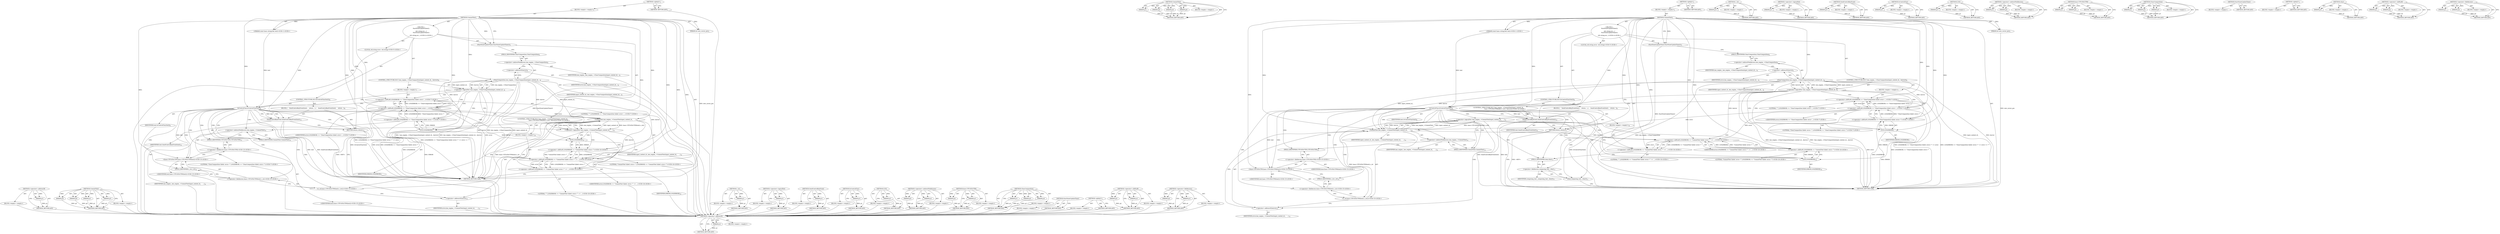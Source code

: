 digraph "&lt;operator&gt;.fieldAccess" {
vulnerable_110 [label=<(METHOD,&lt;operator&gt;.addressOf)>];
vulnerable_111 [label=<(PARAM,p1)>];
vulnerable_112 [label=<(BLOCK,&lt;empty&gt;,&lt;empty&gt;)>];
vulnerable_113 [label=<(METHOD_RETURN,ANY)>];
vulnerable_131 [label=<(METHOD,CommitText)>];
vulnerable_132 [label=<(PARAM,p1)>];
vulnerable_133 [label=<(PARAM,p2)>];
vulnerable_134 [label=<(PARAM,p3)>];
vulnerable_135 [label=<(PARAM,p4)>];
vulnerable_136 [label=<(BLOCK,&lt;empty&gt;,&lt;empty&gt;)>];
vulnerable_137 [label=<(METHOD_RETURN,ANY)>];
vulnerable_6 [label=<(METHOD,&lt;global&gt;)<SUB>1</SUB>>];
vulnerable_7 [label=<(BLOCK,&lt;empty&gt;,&lt;empty&gt;)<SUB>1</SUB>>];
vulnerable_8 [label=<(METHOD,CommitText)<SUB>1</SUB>>];
vulnerable_9 [label="<(PARAM,const base::string16&amp; text)<SUB>1</SUB>>"];
vulnerable_10 [label=<(PARAM,int new_cursor_pos)<SUB>2</SUB>>];
vulnerable_11 [label="<(BLOCK,{
  StartStateUpdateTimer();

  std::string err...,{
  StartStateUpdateTimer();

  std::string err...)<SUB>2</SUB>>"];
vulnerable_12 [label=<(StartStateUpdateTimer,StartStateUpdateTimer())<SUB>3</SUB>>];
vulnerable_13 [label="<(LOCAL,std.string error: std.string)<SUB>5</SUB>>"];
vulnerable_14 [label=<(CONTROL_STRUCTURE,IF,if (!ime_engine_-&gt;ClearComposition(input_context_id_, &amp;error)))<SUB>6</SUB>>];
vulnerable_15 [label=<(&lt;operator&gt;.logicalNot,!ime_engine_-&gt;ClearComposition(input_context_id...)<SUB>6</SUB>>];
vulnerable_16 [label=<(ClearComposition,ime_engine_-&gt;ClearComposition(input_context_id_...)<SUB>6</SUB>>];
vulnerable_17 [label=<(&lt;operator&gt;.indirectFieldAccess,ime_engine_-&gt;ClearComposition)<SUB>6</SUB>>];
vulnerable_18 [label=<(IDENTIFIER,ime_engine_,ime_engine_-&gt;ClearComposition(input_context_id_...)<SUB>6</SUB>>];
vulnerable_19 [label=<(FIELD_IDENTIFIER,ClearComposition,ClearComposition)<SUB>6</SUB>>];
vulnerable_20 [label=<(IDENTIFIER,input_context_id_,ime_engine_-&gt;ClearComposition(input_context_id_...)<SUB>6</SUB>>];
vulnerable_21 [label=<(&lt;operator&gt;.addressOf,&amp;error)<SUB>6</SUB>>];
vulnerable_22 [label=<(IDENTIFIER,error,ime_engine_-&gt;ClearComposition(input_context_id_...)<SUB>6</SUB>>];
vulnerable_23 [label=<(BLOCK,&lt;empty&gt;,&lt;empty&gt;)<SUB>7</SUB>>];
vulnerable_24 [label="<(&lt;operator&gt;.shiftLeft,LOG(ERROR) &lt;&lt; &quot;ClearComposition failed: error=\...)<SUB>7</SUB>>"];
vulnerable_25 [label="<(&lt;operator&gt;.shiftLeft,LOG(ERROR) &lt;&lt; &quot;ClearComposition failed: error=\...)<SUB>7</SUB>>"];
vulnerable_26 [label="<(&lt;operator&gt;.shiftLeft,LOG(ERROR) &lt;&lt; &quot;ClearComposition failed: error=\&quot;&quot;)<SUB>7</SUB>>"];
vulnerable_27 [label=<(LOG,LOG(ERROR))<SUB>7</SUB>>];
vulnerable_28 [label=<(IDENTIFIER,ERROR,LOG(ERROR))<SUB>7</SUB>>];
vulnerable_29 [label="<(LITERAL,&quot;ClearComposition failed: error=\&quot;&quot;,LOG(ERROR) &lt;&lt; &quot;ClearComposition failed: error=\&quot;&quot;)<SUB>7</SUB>>"];
vulnerable_30 [label="<(IDENTIFIER,error,LOG(ERROR) &lt;&lt; &quot;ClearComposition failed: error=\...)<SUB>7</SUB>>"];
vulnerable_31 [label="<(LITERAL,&quot;\&quot;&quot;,LOG(ERROR) &lt;&lt; &quot;ClearComposition failed: error=\...)<SUB>7</SUB>>"];
vulnerable_32 [label=<(CONTROL_STRUCTURE,IF,if (IsControlChar(text)))<SUB>9</SUB>>];
vulnerable_33 [label=<(IsControlChar,IsControlChar(text))<SUB>9</SUB>>];
vulnerable_34 [label=<(IDENTIFIER,text,IsControlChar(text))<SUB>9</SUB>>];
vulnerable_35 [label=<(BLOCK,{
    SendControlKeyEvent(text);
    return;
  },{
    SendControlKeyEvent(text);
    return;
  })<SUB>9</SUB>>];
vulnerable_36 [label=<(SendControlKeyEvent,SendControlKeyEvent(text))<SUB>10</SUB>>];
vulnerable_37 [label=<(IDENTIFIER,text,SendControlKeyEvent(text))<SUB>10</SUB>>];
vulnerable_38 [label=<(RETURN,return;,return;)<SUB>11</SUB>>];
vulnerable_39 [label="<(CONTROL_STRUCTURE,IF,if (!ime_engine_-&gt;CommitText(input_context_id_,
                                base::UTF16ToUTF8(text).c_str(), &amp;error)))<SUB>14</SUB>>"];
vulnerable_40 [label=<(&lt;operator&gt;.logicalNot,!ime_engine_-&gt;CommitText(input_context_id_,
   ...)<SUB>14</SUB>>];
vulnerable_41 [label=<(CommitText,ime_engine_-&gt;CommitText(input_context_id_,
    ...)<SUB>14</SUB>>];
vulnerable_42 [label=<(&lt;operator&gt;.indirectFieldAccess,ime_engine_-&gt;CommitText)<SUB>14</SUB>>];
vulnerable_43 [label=<(IDENTIFIER,ime_engine_,ime_engine_-&gt;CommitText(input_context_id_,
    ...)<SUB>14</SUB>>];
vulnerable_44 [label=<(FIELD_IDENTIFIER,CommitText,CommitText)<SUB>14</SUB>>];
vulnerable_45 [label=<(IDENTIFIER,input_context_id_,ime_engine_-&gt;CommitText(input_context_id_,
    ...)<SUB>14</SUB>>];
vulnerable_46 [label="<(c_str,base::UTF16ToUTF8(text).c_str())<SUB>15</SUB>>"];
vulnerable_47 [label="<(&lt;operator&gt;.fieldAccess,base::UTF16ToUTF8(text).c_str)<SUB>15</SUB>>"];
vulnerable_48 [label="<(base.UTF16ToUTF8,base::UTF16ToUTF8(text))<SUB>15</SUB>>"];
vulnerable_49 [label="<(&lt;operator&gt;.fieldAccess,base::UTF16ToUTF8)<SUB>15</SUB>>"];
vulnerable_50 [label="<(IDENTIFIER,base,base::UTF16ToUTF8(text))<SUB>15</SUB>>"];
vulnerable_51 [label=<(FIELD_IDENTIFIER,UTF16ToUTF8,UTF16ToUTF8)<SUB>15</SUB>>];
vulnerable_52 [label="<(IDENTIFIER,text,base::UTF16ToUTF8(text))<SUB>15</SUB>>"];
vulnerable_53 [label=<(FIELD_IDENTIFIER,c_str,c_str)<SUB>15</SUB>>];
vulnerable_54 [label=<(&lt;operator&gt;.addressOf,&amp;error)<SUB>15</SUB>>];
vulnerable_55 [label=<(IDENTIFIER,error,ime_engine_-&gt;CommitText(input_context_id_,
    ...)<SUB>15</SUB>>];
vulnerable_56 [label=<(BLOCK,&lt;empty&gt;,&lt;empty&gt;)<SUB>16</SUB>>];
vulnerable_57 [label="<(&lt;operator&gt;.shiftLeft,LOG(ERROR) &lt;&lt; &quot;CommitText failed: error=\&quot;&quot; &lt;&lt; ...)<SUB>16</SUB>>"];
vulnerable_58 [label="<(&lt;operator&gt;.shiftLeft,LOG(ERROR) &lt;&lt; &quot;CommitText failed: error=\&quot;&quot; &lt;&lt; ...)<SUB>16</SUB>>"];
vulnerable_59 [label="<(&lt;operator&gt;.shiftLeft,LOG(ERROR) &lt;&lt; &quot;CommitText failed: error=\&quot;&quot;)<SUB>16</SUB>>"];
vulnerable_60 [label=<(LOG,LOG(ERROR))<SUB>16</SUB>>];
vulnerable_61 [label=<(IDENTIFIER,ERROR,LOG(ERROR))<SUB>16</SUB>>];
vulnerable_62 [label="<(LITERAL,&quot;CommitText failed: error=\&quot;&quot;,LOG(ERROR) &lt;&lt; &quot;CommitText failed: error=\&quot;&quot;)<SUB>16</SUB>>"];
vulnerable_63 [label="<(IDENTIFIER,error,LOG(ERROR) &lt;&lt; &quot;CommitText failed: error=\&quot;&quot; &lt;&lt; ...)<SUB>16</SUB>>"];
vulnerable_64 [label="<(LITERAL,&quot;\&quot;&quot;,LOG(ERROR) &lt;&lt; &quot;CommitText failed: error=\&quot;&quot; &lt;&lt; ...)<SUB>16</SUB>>"];
vulnerable_65 [label=<(METHOD_RETURN,void)<SUB>1</SUB>>];
vulnerable_67 [label=<(METHOD_RETURN,ANY)<SUB>1</SUB>>];
vulnerable_138 [label=<(METHOD,c_str)>];
vulnerable_139 [label=<(PARAM,p1)>];
vulnerable_140 [label=<(BLOCK,&lt;empty&gt;,&lt;empty&gt;)>];
vulnerable_141 [label=<(METHOD_RETURN,ANY)>];
vulnerable_95 [label=<(METHOD,&lt;operator&gt;.logicalNot)>];
vulnerable_96 [label=<(PARAM,p1)>];
vulnerable_97 [label=<(BLOCK,&lt;empty&gt;,&lt;empty&gt;)>];
vulnerable_98 [label=<(METHOD_RETURN,ANY)>];
vulnerable_127 [label=<(METHOD,SendControlKeyEvent)>];
vulnerable_128 [label=<(PARAM,p1)>];
vulnerable_129 [label=<(BLOCK,&lt;empty&gt;,&lt;empty&gt;)>];
vulnerable_130 [label=<(METHOD_RETURN,ANY)>];
vulnerable_123 [label=<(METHOD,IsControlChar)>];
vulnerable_124 [label=<(PARAM,p1)>];
vulnerable_125 [label=<(BLOCK,&lt;empty&gt;,&lt;empty&gt;)>];
vulnerable_126 [label=<(METHOD_RETURN,ANY)>];
vulnerable_119 [label=<(METHOD,LOG)>];
vulnerable_120 [label=<(PARAM,p1)>];
vulnerable_121 [label=<(BLOCK,&lt;empty&gt;,&lt;empty&gt;)>];
vulnerable_122 [label=<(METHOD_RETURN,ANY)>];
vulnerable_105 [label=<(METHOD,&lt;operator&gt;.indirectFieldAccess)>];
vulnerable_106 [label=<(PARAM,p1)>];
vulnerable_107 [label=<(PARAM,p2)>];
vulnerable_108 [label=<(BLOCK,&lt;empty&gt;,&lt;empty&gt;)>];
vulnerable_109 [label=<(METHOD_RETURN,ANY)>];
vulnerable_147 [label=<(METHOD,base.UTF16ToUTF8)>];
vulnerable_148 [label=<(PARAM,p1)>];
vulnerable_149 [label=<(PARAM,p2)>];
vulnerable_150 [label=<(BLOCK,&lt;empty&gt;,&lt;empty&gt;)>];
vulnerable_151 [label=<(METHOD_RETURN,ANY)>];
vulnerable_99 [label=<(METHOD,ClearComposition)>];
vulnerable_100 [label=<(PARAM,p1)>];
vulnerable_101 [label=<(PARAM,p2)>];
vulnerable_102 [label=<(PARAM,p3)>];
vulnerable_103 [label=<(BLOCK,&lt;empty&gt;,&lt;empty&gt;)>];
vulnerable_104 [label=<(METHOD_RETURN,ANY)>];
vulnerable_92 [label=<(METHOD,StartStateUpdateTimer)>];
vulnerable_93 [label=<(BLOCK,&lt;empty&gt;,&lt;empty&gt;)>];
vulnerable_94 [label=<(METHOD_RETURN,ANY)>];
vulnerable_86 [label=<(METHOD,&lt;global&gt;)<SUB>1</SUB>>];
vulnerable_87 [label=<(BLOCK,&lt;empty&gt;,&lt;empty&gt;)>];
vulnerable_88 [label=<(METHOD_RETURN,ANY)>];
vulnerable_114 [label=<(METHOD,&lt;operator&gt;.shiftLeft)>];
vulnerable_115 [label=<(PARAM,p1)>];
vulnerable_116 [label=<(PARAM,p2)>];
vulnerable_117 [label=<(BLOCK,&lt;empty&gt;,&lt;empty&gt;)>];
vulnerable_118 [label=<(METHOD_RETURN,ANY)>];
vulnerable_142 [label=<(METHOD,&lt;operator&gt;.fieldAccess)>];
vulnerable_143 [label=<(PARAM,p1)>];
vulnerable_144 [label=<(PARAM,p2)>];
vulnerable_145 [label=<(BLOCK,&lt;empty&gt;,&lt;empty&gt;)>];
vulnerable_146 [label=<(METHOD_RETURN,ANY)>];
fixed_114 [label=<(METHOD,&lt;operator&gt;.addressOf)>];
fixed_115 [label=<(PARAM,p1)>];
fixed_116 [label=<(BLOCK,&lt;empty&gt;,&lt;empty&gt;)>];
fixed_117 [label=<(METHOD_RETURN,ANY)>];
fixed_135 [label=<(METHOD,CommitText)>];
fixed_136 [label=<(PARAM,p1)>];
fixed_137 [label=<(PARAM,p2)>];
fixed_138 [label=<(PARAM,p3)>];
fixed_139 [label=<(PARAM,p4)>];
fixed_140 [label=<(BLOCK,&lt;empty&gt;,&lt;empty&gt;)>];
fixed_141 [label=<(METHOD_RETURN,ANY)>];
fixed_6 [label=<(METHOD,&lt;global&gt;)<SUB>1</SUB>>];
fixed_7 [label=<(BLOCK,&lt;empty&gt;,&lt;empty&gt;)<SUB>1</SUB>>];
fixed_8 [label=<(METHOD,CommitText)<SUB>1</SUB>>];
fixed_9 [label="<(PARAM,const base::string16&amp; text)<SUB>1</SUB>>"];
fixed_10 [label=<(PARAM,int new_cursor_pos)<SUB>2</SUB>>];
fixed_11 [label="<(BLOCK,{
  StartStateUpdateTimer();

  std::string err...,{
  StartStateUpdateTimer();

  std::string err...)<SUB>2</SUB>>"];
fixed_12 [label=<(StartStateUpdateTimer,StartStateUpdateTimer())<SUB>3</SUB>>];
fixed_13 [label="<(LOCAL,std.string error: std.string)<SUB>5</SUB>>"];
fixed_14 [label=<(CONTROL_STRUCTURE,IF,if (!ime_engine_-&gt;ClearComposition(input_context_id_, &amp;error)))<SUB>6</SUB>>];
fixed_15 [label=<(&lt;operator&gt;.logicalNot,!ime_engine_-&gt;ClearComposition(input_context_id...)<SUB>6</SUB>>];
fixed_16 [label=<(ClearComposition,ime_engine_-&gt;ClearComposition(input_context_id_...)<SUB>6</SUB>>];
fixed_17 [label=<(&lt;operator&gt;.indirectFieldAccess,ime_engine_-&gt;ClearComposition)<SUB>6</SUB>>];
fixed_18 [label=<(IDENTIFIER,ime_engine_,ime_engine_-&gt;ClearComposition(input_context_id_...)<SUB>6</SUB>>];
fixed_19 [label=<(FIELD_IDENTIFIER,ClearComposition,ClearComposition)<SUB>6</SUB>>];
fixed_20 [label=<(IDENTIFIER,input_context_id_,ime_engine_-&gt;ClearComposition(input_context_id_...)<SUB>6</SUB>>];
fixed_21 [label=<(&lt;operator&gt;.addressOf,&amp;error)<SUB>6</SUB>>];
fixed_22 [label=<(IDENTIFIER,error,ime_engine_-&gt;ClearComposition(input_context_id_...)<SUB>6</SUB>>];
fixed_23 [label=<(BLOCK,&lt;empty&gt;,&lt;empty&gt;)<SUB>7</SUB>>];
fixed_24 [label="<(&lt;operator&gt;.shiftLeft,LOG(ERROR) &lt;&lt; &quot;ClearComposition failed: error=\...)<SUB>7</SUB>>"];
fixed_25 [label="<(&lt;operator&gt;.shiftLeft,LOG(ERROR) &lt;&lt; &quot;ClearComposition failed: error=\...)<SUB>7</SUB>>"];
fixed_26 [label="<(&lt;operator&gt;.shiftLeft,LOG(ERROR) &lt;&lt; &quot;ClearComposition failed: error=\&quot;&quot;)<SUB>7</SUB>>"];
fixed_27 [label=<(LOG,LOG(ERROR))<SUB>7</SUB>>];
fixed_28 [label=<(IDENTIFIER,ERROR,LOG(ERROR))<SUB>7</SUB>>];
fixed_29 [label="<(LITERAL,&quot;ClearComposition failed: error=\&quot;&quot;,LOG(ERROR) &lt;&lt; &quot;ClearComposition failed: error=\&quot;&quot;)<SUB>7</SUB>>"];
fixed_30 [label="<(IDENTIFIER,error,LOG(ERROR) &lt;&lt; &quot;ClearComposition failed: error=\...)<SUB>7</SUB>>"];
fixed_31 [label="<(LITERAL,&quot;\&quot;&quot;,LOG(ERROR) &lt;&lt; &quot;ClearComposition failed: error=\...)<SUB>7</SUB>>"];
fixed_32 [label=<(CONTROL_STRUCTURE,IF,if (IsControlChar(text)))<SUB>9</SUB>>];
fixed_33 [label=<(IsControlChar,IsControlChar(text))<SUB>9</SUB>>];
fixed_34 [label=<(IDENTIFIER,text,IsControlChar(text))<SUB>9</SUB>>];
fixed_35 [label=<(BLOCK,{
    SendControlKeyEvent(text);
    return;
  },{
    SendControlKeyEvent(text);
    return;
  })<SUB>9</SUB>>];
fixed_36 [label=<(SendControlKeyEvent,SendControlKeyEvent(text))<SUB>10</SUB>>];
fixed_37 [label=<(IDENTIFIER,text,SendControlKeyEvent(text))<SUB>10</SUB>>];
fixed_38 [label=<(RETURN,return;,return;)<SUB>11</SUB>>];
fixed_39 [label="<(CONTROL_STRUCTURE,IF,if (!ime_engine_-&gt;CommitText(input_context_id_,
                                base::UTF16ToUTF8(text).c_str(), &amp;error)))<SUB>14</SUB>>"];
fixed_40 [label=<(&lt;operator&gt;.logicalNot,!ime_engine_-&gt;CommitText(input_context_id_,
   ...)<SUB>14</SUB>>];
fixed_41 [label=<(CommitText,ime_engine_-&gt;CommitText(input_context_id_,
    ...)<SUB>14</SUB>>];
fixed_42 [label=<(&lt;operator&gt;.indirectFieldAccess,ime_engine_-&gt;CommitText)<SUB>14</SUB>>];
fixed_43 [label=<(IDENTIFIER,ime_engine_,ime_engine_-&gt;CommitText(input_context_id_,
    ...)<SUB>14</SUB>>];
fixed_44 [label=<(FIELD_IDENTIFIER,CommitText,CommitText)<SUB>14</SUB>>];
fixed_45 [label=<(IDENTIFIER,input_context_id_,ime_engine_-&gt;CommitText(input_context_id_,
    ...)<SUB>14</SUB>>];
fixed_46 [label="<(c_str,base::UTF16ToUTF8(text).c_str())<SUB>15</SUB>>"];
fixed_47 [label="<(&lt;operator&gt;.fieldAccess,base::UTF16ToUTF8(text).c_str)<SUB>15</SUB>>"];
fixed_48 [label="<(base.UTF16ToUTF8,base::UTF16ToUTF8(text))<SUB>15</SUB>>"];
fixed_49 [label="<(&lt;operator&gt;.fieldAccess,base::UTF16ToUTF8)<SUB>15</SUB>>"];
fixed_50 [label="<(IDENTIFIER,base,base::UTF16ToUTF8(text))<SUB>15</SUB>>"];
fixed_51 [label=<(FIELD_IDENTIFIER,UTF16ToUTF8,UTF16ToUTF8)<SUB>15</SUB>>];
fixed_52 [label="<(IDENTIFIER,text,base::UTF16ToUTF8(text))<SUB>15</SUB>>"];
fixed_53 [label=<(FIELD_IDENTIFIER,c_str,c_str)<SUB>15</SUB>>];
fixed_54 [label=<(&lt;operator&gt;.addressOf,&amp;error)<SUB>15</SUB>>];
fixed_55 [label=<(IDENTIFIER,error,ime_engine_-&gt;CommitText(input_context_id_,
    ...)<SUB>15</SUB>>];
fixed_56 [label=<(BLOCK,&lt;empty&gt;,&lt;empty&gt;)<SUB>16</SUB>>];
fixed_57 [label="<(&lt;operator&gt;.shiftLeft,LOG(ERROR) &lt;&lt; &quot;CommitText failed: error=\&quot;&quot; &lt;&lt; ...)<SUB>16</SUB>>"];
fixed_58 [label="<(&lt;operator&gt;.shiftLeft,LOG(ERROR) &lt;&lt; &quot;CommitText failed: error=\&quot;&quot; &lt;&lt; ...)<SUB>16</SUB>>"];
fixed_59 [label="<(&lt;operator&gt;.shiftLeft,LOG(ERROR) &lt;&lt; &quot;CommitText failed: error=\&quot;&quot;)<SUB>16</SUB>>"];
fixed_60 [label=<(LOG,LOG(ERROR))<SUB>16</SUB>>];
fixed_61 [label=<(IDENTIFIER,ERROR,LOG(ERROR))<SUB>16</SUB>>];
fixed_62 [label="<(LITERAL,&quot;CommitText failed: error=\&quot;&quot;,LOG(ERROR) &lt;&lt; &quot;CommitText failed: error=\&quot;&quot;)<SUB>16</SUB>>"];
fixed_63 [label="<(IDENTIFIER,error,LOG(ERROR) &lt;&lt; &quot;CommitText failed: error=\&quot;&quot; &lt;&lt; ...)<SUB>16</SUB>>"];
fixed_64 [label="<(LITERAL,&quot;\&quot;&quot;,LOG(ERROR) &lt;&lt; &quot;CommitText failed: error=\&quot;&quot; &lt;&lt; ...)<SUB>16</SUB>>"];
fixed_65 [label=<(clear,composing_text_.clear())<SUB>17</SUB>>];
fixed_66 [label=<(&lt;operator&gt;.fieldAccess,composing_text_.clear)<SUB>17</SUB>>];
fixed_67 [label=<(IDENTIFIER,composing_text_,composing_text_.clear())<SUB>17</SUB>>];
fixed_68 [label=<(FIELD_IDENTIFIER,clear,clear)<SUB>17</SUB>>];
fixed_69 [label=<(METHOD_RETURN,void)<SUB>1</SUB>>];
fixed_71 [label=<(METHOD_RETURN,ANY)<SUB>1</SUB>>];
fixed_142 [label=<(METHOD,c_str)>];
fixed_143 [label=<(PARAM,p1)>];
fixed_144 [label=<(BLOCK,&lt;empty&gt;,&lt;empty&gt;)>];
fixed_145 [label=<(METHOD_RETURN,ANY)>];
fixed_99 [label=<(METHOD,&lt;operator&gt;.logicalNot)>];
fixed_100 [label=<(PARAM,p1)>];
fixed_101 [label=<(BLOCK,&lt;empty&gt;,&lt;empty&gt;)>];
fixed_102 [label=<(METHOD_RETURN,ANY)>];
fixed_131 [label=<(METHOD,SendControlKeyEvent)>];
fixed_132 [label=<(PARAM,p1)>];
fixed_133 [label=<(BLOCK,&lt;empty&gt;,&lt;empty&gt;)>];
fixed_134 [label=<(METHOD_RETURN,ANY)>];
fixed_127 [label=<(METHOD,IsControlChar)>];
fixed_128 [label=<(PARAM,p1)>];
fixed_129 [label=<(BLOCK,&lt;empty&gt;,&lt;empty&gt;)>];
fixed_130 [label=<(METHOD_RETURN,ANY)>];
fixed_123 [label=<(METHOD,LOG)>];
fixed_124 [label=<(PARAM,p1)>];
fixed_125 [label=<(BLOCK,&lt;empty&gt;,&lt;empty&gt;)>];
fixed_126 [label=<(METHOD_RETURN,ANY)>];
fixed_109 [label=<(METHOD,&lt;operator&gt;.indirectFieldAccess)>];
fixed_110 [label=<(PARAM,p1)>];
fixed_111 [label=<(PARAM,p2)>];
fixed_112 [label=<(BLOCK,&lt;empty&gt;,&lt;empty&gt;)>];
fixed_113 [label=<(METHOD_RETURN,ANY)>];
fixed_151 [label=<(METHOD,base.UTF16ToUTF8)>];
fixed_152 [label=<(PARAM,p1)>];
fixed_153 [label=<(PARAM,p2)>];
fixed_154 [label=<(BLOCK,&lt;empty&gt;,&lt;empty&gt;)>];
fixed_155 [label=<(METHOD_RETURN,ANY)>];
fixed_103 [label=<(METHOD,ClearComposition)>];
fixed_104 [label=<(PARAM,p1)>];
fixed_105 [label=<(PARAM,p2)>];
fixed_106 [label=<(PARAM,p3)>];
fixed_107 [label=<(BLOCK,&lt;empty&gt;,&lt;empty&gt;)>];
fixed_108 [label=<(METHOD_RETURN,ANY)>];
fixed_96 [label=<(METHOD,StartStateUpdateTimer)>];
fixed_97 [label=<(BLOCK,&lt;empty&gt;,&lt;empty&gt;)>];
fixed_98 [label=<(METHOD_RETURN,ANY)>];
fixed_90 [label=<(METHOD,&lt;global&gt;)<SUB>1</SUB>>];
fixed_91 [label=<(BLOCK,&lt;empty&gt;,&lt;empty&gt;)>];
fixed_92 [label=<(METHOD_RETURN,ANY)>];
fixed_156 [label=<(METHOD,clear)>];
fixed_157 [label=<(PARAM,p1)>];
fixed_158 [label=<(BLOCK,&lt;empty&gt;,&lt;empty&gt;)>];
fixed_159 [label=<(METHOD_RETURN,ANY)>];
fixed_118 [label=<(METHOD,&lt;operator&gt;.shiftLeft)>];
fixed_119 [label=<(PARAM,p1)>];
fixed_120 [label=<(PARAM,p2)>];
fixed_121 [label=<(BLOCK,&lt;empty&gt;,&lt;empty&gt;)>];
fixed_122 [label=<(METHOD_RETURN,ANY)>];
fixed_146 [label=<(METHOD,&lt;operator&gt;.fieldAccess)>];
fixed_147 [label=<(PARAM,p1)>];
fixed_148 [label=<(PARAM,p2)>];
fixed_149 [label=<(BLOCK,&lt;empty&gt;,&lt;empty&gt;)>];
fixed_150 [label=<(METHOD_RETURN,ANY)>];
vulnerable_110 -> vulnerable_111  [key=0, label="AST: "];
vulnerable_110 -> vulnerable_111  [key=1, label="DDG: "];
vulnerable_110 -> vulnerable_112  [key=0, label="AST: "];
vulnerable_110 -> vulnerable_113  [key=0, label="AST: "];
vulnerable_110 -> vulnerable_113  [key=1, label="CFG: "];
vulnerable_111 -> vulnerable_113  [key=0, label="DDG: p1"];
vulnerable_112 -> fixed_114  [key=0];
vulnerable_113 -> fixed_114  [key=0];
vulnerable_131 -> vulnerable_132  [key=0, label="AST: "];
vulnerable_131 -> vulnerable_132  [key=1, label="DDG: "];
vulnerable_131 -> vulnerable_136  [key=0, label="AST: "];
vulnerable_131 -> vulnerable_133  [key=0, label="AST: "];
vulnerable_131 -> vulnerable_133  [key=1, label="DDG: "];
vulnerable_131 -> vulnerable_137  [key=0, label="AST: "];
vulnerable_131 -> vulnerable_137  [key=1, label="CFG: "];
vulnerable_131 -> vulnerable_134  [key=0, label="AST: "];
vulnerable_131 -> vulnerable_134  [key=1, label="DDG: "];
vulnerable_131 -> vulnerable_135  [key=0, label="AST: "];
vulnerable_131 -> vulnerable_135  [key=1, label="DDG: "];
vulnerable_132 -> vulnerable_137  [key=0, label="DDG: p1"];
vulnerable_133 -> vulnerable_137  [key=0, label="DDG: p2"];
vulnerable_134 -> vulnerable_137  [key=0, label="DDG: p3"];
vulnerable_135 -> vulnerable_137  [key=0, label="DDG: p4"];
vulnerable_136 -> fixed_114  [key=0];
vulnerable_137 -> fixed_114  [key=0];
vulnerable_6 -> vulnerable_7  [key=0, label="AST: "];
vulnerable_6 -> vulnerable_67  [key=0, label="AST: "];
vulnerable_6 -> vulnerable_67  [key=1, label="CFG: "];
vulnerable_7 -> vulnerable_8  [key=0, label="AST: "];
vulnerable_8 -> vulnerable_9  [key=0, label="AST: "];
vulnerable_8 -> vulnerable_9  [key=1, label="DDG: "];
vulnerable_8 -> vulnerable_10  [key=0, label="AST: "];
vulnerable_8 -> vulnerable_10  [key=1, label="DDG: "];
vulnerable_8 -> vulnerable_11  [key=0, label="AST: "];
vulnerable_8 -> vulnerable_65  [key=0, label="AST: "];
vulnerable_8 -> vulnerable_12  [key=0, label="CFG: "];
vulnerable_8 -> vulnerable_12  [key=1, label="DDG: "];
vulnerable_8 -> vulnerable_33  [key=0, label="DDG: "];
vulnerable_8 -> vulnerable_38  [key=0, label="DDG: "];
vulnerable_8 -> vulnerable_16  [key=0, label="DDG: "];
vulnerable_8 -> vulnerable_24  [key=0, label="DDG: "];
vulnerable_8 -> vulnerable_36  [key=0, label="DDG: "];
vulnerable_8 -> vulnerable_41  [key=0, label="DDG: "];
vulnerable_8 -> vulnerable_57  [key=0, label="DDG: "];
vulnerable_8 -> vulnerable_25  [key=0, label="DDG: "];
vulnerable_8 -> vulnerable_58  [key=0, label="DDG: "];
vulnerable_8 -> vulnerable_26  [key=0, label="DDG: "];
vulnerable_8 -> vulnerable_59  [key=0, label="DDG: "];
vulnerable_8 -> vulnerable_27  [key=0, label="DDG: "];
vulnerable_8 -> vulnerable_48  [key=0, label="DDG: "];
vulnerable_8 -> vulnerable_60  [key=0, label="DDG: "];
vulnerable_9 -> vulnerable_33  [key=0, label="DDG: text"];
vulnerable_10 -> vulnerable_65  [key=0, label="DDG: new_cursor_pos"];
vulnerable_11 -> vulnerable_12  [key=0, label="AST: "];
vulnerable_11 -> vulnerable_13  [key=0, label="AST: "];
vulnerable_11 -> vulnerable_14  [key=0, label="AST: "];
vulnerable_11 -> vulnerable_32  [key=0, label="AST: "];
vulnerable_11 -> vulnerable_39  [key=0, label="AST: "];
vulnerable_12 -> vulnerable_19  [key=0, label="CFG: "];
vulnerable_12 -> vulnerable_65  [key=0, label="DDG: StartStateUpdateTimer()"];
vulnerable_13 -> fixed_114  [key=0];
vulnerable_14 -> vulnerable_15  [key=0, label="AST: "];
vulnerable_14 -> vulnerable_23  [key=0, label="AST: "];
vulnerable_15 -> vulnerable_16  [key=0, label="AST: "];
vulnerable_15 -> vulnerable_27  [key=0, label="CFG: "];
vulnerable_15 -> vulnerable_27  [key=1, label="CDG: "];
vulnerable_15 -> vulnerable_33  [key=0, label="CFG: "];
vulnerable_15 -> vulnerable_65  [key=0, label="DDG: ime_engine_-&gt;ClearComposition(input_context_id_, &amp;error)"];
vulnerable_15 -> vulnerable_65  [key=1, label="DDG: !ime_engine_-&gt;ClearComposition(input_context_id_, &amp;error)"];
vulnerable_15 -> vulnerable_24  [key=0, label="CDG: "];
vulnerable_15 -> vulnerable_26  [key=0, label="CDG: "];
vulnerable_15 -> vulnerable_25  [key=0, label="CDG: "];
vulnerable_16 -> vulnerable_17  [key=0, label="AST: "];
vulnerable_16 -> vulnerable_20  [key=0, label="AST: "];
vulnerable_16 -> vulnerable_21  [key=0, label="AST: "];
vulnerable_16 -> vulnerable_15  [key=0, label="CFG: "];
vulnerable_16 -> vulnerable_15  [key=1, label="DDG: ime_engine_-&gt;ClearComposition"];
vulnerable_16 -> vulnerable_15  [key=2, label="DDG: input_context_id_"];
vulnerable_16 -> vulnerable_15  [key=3, label="DDG: &amp;error"];
vulnerable_16 -> vulnerable_65  [key=0, label="DDG: ime_engine_-&gt;ClearComposition"];
vulnerable_16 -> vulnerable_65  [key=1, label="DDG: input_context_id_"];
vulnerable_16 -> vulnerable_65  [key=2, label="DDG: &amp;error"];
vulnerable_16 -> vulnerable_41  [key=0, label="DDG: input_context_id_"];
vulnerable_16 -> vulnerable_41  [key=1, label="DDG: &amp;error"];
vulnerable_16 -> vulnerable_25  [key=0, label="DDG: &amp;error"];
vulnerable_16 -> vulnerable_58  [key=0, label="DDG: &amp;error"];
vulnerable_17 -> vulnerable_18  [key=0, label="AST: "];
vulnerable_17 -> vulnerable_19  [key=0, label="AST: "];
vulnerable_17 -> vulnerable_21  [key=0, label="CFG: "];
vulnerable_18 -> fixed_114  [key=0];
vulnerable_19 -> vulnerable_17  [key=0, label="CFG: "];
vulnerable_20 -> fixed_114  [key=0];
vulnerable_21 -> vulnerable_22  [key=0, label="AST: "];
vulnerable_21 -> vulnerable_16  [key=0, label="CFG: "];
vulnerable_22 -> fixed_114  [key=0];
vulnerable_23 -> vulnerable_24  [key=0, label="AST: "];
vulnerable_24 -> vulnerable_25  [key=0, label="AST: "];
vulnerable_24 -> vulnerable_31  [key=0, label="AST: "];
vulnerable_24 -> vulnerable_33  [key=0, label="CFG: "];
vulnerable_24 -> vulnerable_65  [key=0, label="DDG: LOG(ERROR) &lt;&lt; &quot;ClearComposition failed: error=\&quot;&quot; &lt;&lt; error"];
vulnerable_24 -> vulnerable_65  [key=1, label="DDG: LOG(ERROR) &lt;&lt; &quot;ClearComposition failed: error=\&quot;&quot; &lt;&lt; error &lt;&lt; &quot;\&quot;&quot;"];
vulnerable_25 -> vulnerable_26  [key=0, label="AST: "];
vulnerable_25 -> vulnerable_30  [key=0, label="AST: "];
vulnerable_25 -> vulnerable_24  [key=0, label="CFG: "];
vulnerable_25 -> vulnerable_24  [key=1, label="DDG: LOG(ERROR) &lt;&lt; &quot;ClearComposition failed: error=\&quot;&quot;"];
vulnerable_25 -> vulnerable_24  [key=2, label="DDG: error"];
vulnerable_25 -> vulnerable_65  [key=0, label="DDG: LOG(ERROR) &lt;&lt; &quot;ClearComposition failed: error=\&quot;&quot;"];
vulnerable_25 -> vulnerable_65  [key=1, label="DDG: error"];
vulnerable_25 -> vulnerable_41  [key=0, label="DDG: error"];
vulnerable_25 -> vulnerable_58  [key=0, label="DDG: error"];
vulnerable_26 -> vulnerable_27  [key=0, label="AST: "];
vulnerable_26 -> vulnerable_29  [key=0, label="AST: "];
vulnerable_26 -> vulnerable_25  [key=0, label="CFG: "];
vulnerable_26 -> vulnerable_25  [key=1, label="DDG: LOG(ERROR)"];
vulnerable_26 -> vulnerable_25  [key=2, label="DDG: &quot;ClearComposition failed: error=\&quot;&quot;"];
vulnerable_26 -> vulnerable_65  [key=0, label="DDG: LOG(ERROR)"];
vulnerable_27 -> vulnerable_28  [key=0, label="AST: "];
vulnerable_27 -> vulnerable_26  [key=0, label="CFG: "];
vulnerable_27 -> vulnerable_26  [key=1, label="DDG: ERROR"];
vulnerable_27 -> vulnerable_65  [key=0, label="DDG: ERROR"];
vulnerable_27 -> vulnerable_60  [key=0, label="DDG: ERROR"];
vulnerable_28 -> fixed_114  [key=0];
vulnerable_29 -> fixed_114  [key=0];
vulnerable_30 -> fixed_114  [key=0];
vulnerable_31 -> fixed_114  [key=0];
vulnerable_32 -> vulnerable_33  [key=0, label="AST: "];
vulnerable_32 -> vulnerable_35  [key=0, label="AST: "];
vulnerable_33 -> vulnerable_34  [key=0, label="AST: "];
vulnerable_33 -> vulnerable_36  [key=0, label="CFG: "];
vulnerable_33 -> vulnerable_36  [key=1, label="DDG: text"];
vulnerable_33 -> vulnerable_36  [key=2, label="CDG: "];
vulnerable_33 -> vulnerable_44  [key=0, label="CFG: "];
vulnerable_33 -> vulnerable_44  [key=1, label="CDG: "];
vulnerable_33 -> vulnerable_65  [key=0, label="DDG: IsControlChar(text)"];
vulnerable_33 -> vulnerable_48  [key=0, label="DDG: text"];
vulnerable_33 -> vulnerable_48  [key=1, label="CDG: "];
vulnerable_33 -> vulnerable_47  [key=0, label="CDG: "];
vulnerable_33 -> vulnerable_49  [key=0, label="CDG: "];
vulnerable_33 -> vulnerable_42  [key=0, label="CDG: "];
vulnerable_33 -> vulnerable_51  [key=0, label="CDG: "];
vulnerable_33 -> vulnerable_46  [key=0, label="CDG: "];
vulnerable_33 -> vulnerable_53  [key=0, label="CDG: "];
vulnerable_33 -> vulnerable_38  [key=0, label="CDG: "];
vulnerable_33 -> vulnerable_41  [key=0, label="CDG: "];
vulnerable_33 -> vulnerable_40  [key=0, label="CDG: "];
vulnerable_33 -> vulnerable_54  [key=0, label="CDG: "];
vulnerable_34 -> fixed_114  [key=0];
vulnerable_35 -> vulnerable_36  [key=0, label="AST: "];
vulnerable_35 -> vulnerable_38  [key=0, label="AST: "];
vulnerable_36 -> vulnerable_37  [key=0, label="AST: "];
vulnerable_36 -> vulnerable_38  [key=0, label="CFG: "];
vulnerable_36 -> vulnerable_65  [key=0, label="DDG: text"];
vulnerable_36 -> vulnerable_65  [key=1, label="DDG: SendControlKeyEvent(text)"];
vulnerable_37 -> fixed_114  [key=0];
vulnerable_38 -> vulnerable_65  [key=0, label="CFG: "];
vulnerable_38 -> vulnerable_65  [key=1, label="DDG: &lt;RET&gt;"];
vulnerable_39 -> vulnerable_40  [key=0, label="AST: "];
vulnerable_39 -> vulnerable_56  [key=0, label="AST: "];
vulnerable_40 -> vulnerable_41  [key=0, label="AST: "];
vulnerable_40 -> vulnerable_65  [key=0, label="CFG: "];
vulnerable_40 -> vulnerable_60  [key=0, label="CFG: "];
vulnerable_40 -> vulnerable_60  [key=1, label="CDG: "];
vulnerable_40 -> vulnerable_58  [key=0, label="CDG: "];
vulnerable_40 -> vulnerable_57  [key=0, label="CDG: "];
vulnerable_40 -> vulnerable_59  [key=0, label="CDG: "];
vulnerable_41 -> vulnerable_42  [key=0, label="AST: "];
vulnerable_41 -> vulnerable_45  [key=0, label="AST: "];
vulnerable_41 -> vulnerable_46  [key=0, label="AST: "];
vulnerable_41 -> vulnerable_54  [key=0, label="AST: "];
vulnerable_41 -> vulnerable_40  [key=0, label="CFG: "];
vulnerable_41 -> vulnerable_40  [key=1, label="DDG: ime_engine_-&gt;CommitText"];
vulnerable_41 -> vulnerable_40  [key=2, label="DDG: input_context_id_"];
vulnerable_41 -> vulnerable_40  [key=3, label="DDG: base::UTF16ToUTF8(text).c_str()"];
vulnerable_41 -> vulnerable_40  [key=4, label="DDG: &amp;error"];
vulnerable_41 -> vulnerable_58  [key=0, label="DDG: &amp;error"];
vulnerable_42 -> vulnerable_43  [key=0, label="AST: "];
vulnerable_42 -> vulnerable_44  [key=0, label="AST: "];
vulnerable_42 -> vulnerable_51  [key=0, label="CFG: "];
vulnerable_43 -> fixed_114  [key=0];
vulnerable_44 -> vulnerable_42  [key=0, label="CFG: "];
vulnerable_45 -> fixed_114  [key=0];
vulnerable_46 -> vulnerable_47  [key=0, label="AST: "];
vulnerable_46 -> vulnerable_54  [key=0, label="CFG: "];
vulnerable_46 -> vulnerable_41  [key=0, label="DDG: base::UTF16ToUTF8(text).c_str"];
vulnerable_47 -> vulnerable_48  [key=0, label="AST: "];
vulnerable_47 -> vulnerable_53  [key=0, label="AST: "];
vulnerable_47 -> vulnerable_46  [key=0, label="CFG: "];
vulnerable_48 -> vulnerable_49  [key=0, label="AST: "];
vulnerable_48 -> vulnerable_52  [key=0, label="AST: "];
vulnerable_48 -> vulnerable_53  [key=0, label="CFG: "];
vulnerable_49 -> vulnerable_50  [key=0, label="AST: "];
vulnerable_49 -> vulnerable_51  [key=0, label="AST: "];
vulnerable_49 -> vulnerable_48  [key=0, label="CFG: "];
vulnerable_50 -> fixed_114  [key=0];
vulnerable_51 -> vulnerable_49  [key=0, label="CFG: "];
vulnerable_52 -> fixed_114  [key=0];
vulnerable_53 -> vulnerable_47  [key=0, label="CFG: "];
vulnerable_54 -> vulnerable_55  [key=0, label="AST: "];
vulnerable_54 -> vulnerable_41  [key=0, label="CFG: "];
vulnerable_55 -> fixed_114  [key=0];
vulnerable_56 -> vulnerable_57  [key=0, label="AST: "];
vulnerable_57 -> vulnerable_58  [key=0, label="AST: "];
vulnerable_57 -> vulnerable_64  [key=0, label="AST: "];
vulnerable_57 -> vulnerable_65  [key=0, label="CFG: "];
vulnerable_58 -> vulnerable_59  [key=0, label="AST: "];
vulnerable_58 -> vulnerable_63  [key=0, label="AST: "];
vulnerable_58 -> vulnerable_57  [key=0, label="CFG: "];
vulnerable_58 -> vulnerable_57  [key=1, label="DDG: LOG(ERROR) &lt;&lt; &quot;CommitText failed: error=\&quot;&quot;"];
vulnerable_58 -> vulnerable_57  [key=2, label="DDG: error"];
vulnerable_59 -> vulnerable_60  [key=0, label="AST: "];
vulnerable_59 -> vulnerable_62  [key=0, label="AST: "];
vulnerable_59 -> vulnerable_58  [key=0, label="CFG: "];
vulnerable_59 -> vulnerable_58  [key=1, label="DDG: LOG(ERROR)"];
vulnerable_59 -> vulnerable_58  [key=2, label="DDG: &quot;CommitText failed: error=\&quot;&quot;"];
vulnerable_60 -> vulnerable_61  [key=0, label="AST: "];
vulnerable_60 -> vulnerable_59  [key=0, label="CFG: "];
vulnerable_60 -> vulnerable_59  [key=1, label="DDG: ERROR"];
vulnerable_61 -> fixed_114  [key=0];
vulnerable_62 -> fixed_114  [key=0];
vulnerable_63 -> fixed_114  [key=0];
vulnerable_64 -> fixed_114  [key=0];
vulnerable_65 -> fixed_114  [key=0];
vulnerable_67 -> fixed_114  [key=0];
vulnerable_138 -> vulnerable_139  [key=0, label="AST: "];
vulnerable_138 -> vulnerable_139  [key=1, label="DDG: "];
vulnerable_138 -> vulnerable_140  [key=0, label="AST: "];
vulnerable_138 -> vulnerable_141  [key=0, label="AST: "];
vulnerable_138 -> vulnerable_141  [key=1, label="CFG: "];
vulnerable_139 -> vulnerable_141  [key=0, label="DDG: p1"];
vulnerable_140 -> fixed_114  [key=0];
vulnerable_141 -> fixed_114  [key=0];
vulnerable_95 -> vulnerable_96  [key=0, label="AST: "];
vulnerable_95 -> vulnerable_96  [key=1, label="DDG: "];
vulnerable_95 -> vulnerable_97  [key=0, label="AST: "];
vulnerable_95 -> vulnerable_98  [key=0, label="AST: "];
vulnerable_95 -> vulnerable_98  [key=1, label="CFG: "];
vulnerable_96 -> vulnerable_98  [key=0, label="DDG: p1"];
vulnerable_97 -> fixed_114  [key=0];
vulnerable_98 -> fixed_114  [key=0];
vulnerable_127 -> vulnerable_128  [key=0, label="AST: "];
vulnerable_127 -> vulnerable_128  [key=1, label="DDG: "];
vulnerable_127 -> vulnerable_129  [key=0, label="AST: "];
vulnerable_127 -> vulnerable_130  [key=0, label="AST: "];
vulnerable_127 -> vulnerable_130  [key=1, label="CFG: "];
vulnerable_128 -> vulnerable_130  [key=0, label="DDG: p1"];
vulnerable_129 -> fixed_114  [key=0];
vulnerable_130 -> fixed_114  [key=0];
vulnerable_123 -> vulnerable_124  [key=0, label="AST: "];
vulnerable_123 -> vulnerable_124  [key=1, label="DDG: "];
vulnerable_123 -> vulnerable_125  [key=0, label="AST: "];
vulnerable_123 -> vulnerable_126  [key=0, label="AST: "];
vulnerable_123 -> vulnerable_126  [key=1, label="CFG: "];
vulnerable_124 -> vulnerable_126  [key=0, label="DDG: p1"];
vulnerable_125 -> fixed_114  [key=0];
vulnerable_126 -> fixed_114  [key=0];
vulnerable_119 -> vulnerable_120  [key=0, label="AST: "];
vulnerable_119 -> vulnerable_120  [key=1, label="DDG: "];
vulnerable_119 -> vulnerable_121  [key=0, label="AST: "];
vulnerable_119 -> vulnerable_122  [key=0, label="AST: "];
vulnerable_119 -> vulnerable_122  [key=1, label="CFG: "];
vulnerable_120 -> vulnerable_122  [key=0, label="DDG: p1"];
vulnerable_121 -> fixed_114  [key=0];
vulnerable_122 -> fixed_114  [key=0];
vulnerable_105 -> vulnerable_106  [key=0, label="AST: "];
vulnerable_105 -> vulnerable_106  [key=1, label="DDG: "];
vulnerable_105 -> vulnerable_108  [key=0, label="AST: "];
vulnerable_105 -> vulnerable_107  [key=0, label="AST: "];
vulnerable_105 -> vulnerable_107  [key=1, label="DDG: "];
vulnerable_105 -> vulnerable_109  [key=0, label="AST: "];
vulnerable_105 -> vulnerable_109  [key=1, label="CFG: "];
vulnerable_106 -> vulnerable_109  [key=0, label="DDG: p1"];
vulnerable_107 -> vulnerable_109  [key=0, label="DDG: p2"];
vulnerable_108 -> fixed_114  [key=0];
vulnerable_109 -> fixed_114  [key=0];
vulnerable_147 -> vulnerable_148  [key=0, label="AST: "];
vulnerable_147 -> vulnerable_148  [key=1, label="DDG: "];
vulnerable_147 -> vulnerable_150  [key=0, label="AST: "];
vulnerable_147 -> vulnerable_149  [key=0, label="AST: "];
vulnerable_147 -> vulnerable_149  [key=1, label="DDG: "];
vulnerable_147 -> vulnerable_151  [key=0, label="AST: "];
vulnerable_147 -> vulnerable_151  [key=1, label="CFG: "];
vulnerable_148 -> vulnerable_151  [key=0, label="DDG: p1"];
vulnerable_149 -> vulnerable_151  [key=0, label="DDG: p2"];
vulnerable_150 -> fixed_114  [key=0];
vulnerable_151 -> fixed_114  [key=0];
vulnerable_99 -> vulnerable_100  [key=0, label="AST: "];
vulnerable_99 -> vulnerable_100  [key=1, label="DDG: "];
vulnerable_99 -> vulnerable_103  [key=0, label="AST: "];
vulnerable_99 -> vulnerable_101  [key=0, label="AST: "];
vulnerable_99 -> vulnerable_101  [key=1, label="DDG: "];
vulnerable_99 -> vulnerable_104  [key=0, label="AST: "];
vulnerable_99 -> vulnerable_104  [key=1, label="CFG: "];
vulnerable_99 -> vulnerable_102  [key=0, label="AST: "];
vulnerable_99 -> vulnerable_102  [key=1, label="DDG: "];
vulnerable_100 -> vulnerable_104  [key=0, label="DDG: p1"];
vulnerable_101 -> vulnerable_104  [key=0, label="DDG: p2"];
vulnerable_102 -> vulnerable_104  [key=0, label="DDG: p3"];
vulnerable_103 -> fixed_114  [key=0];
vulnerable_104 -> fixed_114  [key=0];
vulnerable_92 -> vulnerable_93  [key=0, label="AST: "];
vulnerable_92 -> vulnerable_94  [key=0, label="AST: "];
vulnerable_92 -> vulnerable_94  [key=1, label="CFG: "];
vulnerable_93 -> fixed_114  [key=0];
vulnerable_94 -> fixed_114  [key=0];
vulnerable_86 -> vulnerable_87  [key=0, label="AST: "];
vulnerable_86 -> vulnerable_88  [key=0, label="AST: "];
vulnerable_86 -> vulnerable_88  [key=1, label="CFG: "];
vulnerable_87 -> fixed_114  [key=0];
vulnerable_88 -> fixed_114  [key=0];
vulnerable_114 -> vulnerable_115  [key=0, label="AST: "];
vulnerable_114 -> vulnerable_115  [key=1, label="DDG: "];
vulnerable_114 -> vulnerable_117  [key=0, label="AST: "];
vulnerable_114 -> vulnerable_116  [key=0, label="AST: "];
vulnerable_114 -> vulnerable_116  [key=1, label="DDG: "];
vulnerable_114 -> vulnerable_118  [key=0, label="AST: "];
vulnerable_114 -> vulnerable_118  [key=1, label="CFG: "];
vulnerable_115 -> vulnerable_118  [key=0, label="DDG: p1"];
vulnerable_116 -> vulnerable_118  [key=0, label="DDG: p2"];
vulnerable_117 -> fixed_114  [key=0];
vulnerable_118 -> fixed_114  [key=0];
vulnerable_142 -> vulnerable_143  [key=0, label="AST: "];
vulnerable_142 -> vulnerable_143  [key=1, label="DDG: "];
vulnerable_142 -> vulnerable_145  [key=0, label="AST: "];
vulnerable_142 -> vulnerable_144  [key=0, label="AST: "];
vulnerable_142 -> vulnerable_144  [key=1, label="DDG: "];
vulnerable_142 -> vulnerable_146  [key=0, label="AST: "];
vulnerable_142 -> vulnerable_146  [key=1, label="CFG: "];
vulnerable_143 -> vulnerable_146  [key=0, label="DDG: p1"];
vulnerable_144 -> vulnerable_146  [key=0, label="DDG: p2"];
vulnerable_145 -> fixed_114  [key=0];
vulnerable_146 -> fixed_114  [key=0];
fixed_114 -> fixed_115  [key=0, label="AST: "];
fixed_114 -> fixed_115  [key=1, label="DDG: "];
fixed_114 -> fixed_116  [key=0, label="AST: "];
fixed_114 -> fixed_117  [key=0, label="AST: "];
fixed_114 -> fixed_117  [key=1, label="CFG: "];
fixed_115 -> fixed_117  [key=0, label="DDG: p1"];
fixed_135 -> fixed_136  [key=0, label="AST: "];
fixed_135 -> fixed_136  [key=1, label="DDG: "];
fixed_135 -> fixed_140  [key=0, label="AST: "];
fixed_135 -> fixed_137  [key=0, label="AST: "];
fixed_135 -> fixed_137  [key=1, label="DDG: "];
fixed_135 -> fixed_141  [key=0, label="AST: "];
fixed_135 -> fixed_141  [key=1, label="CFG: "];
fixed_135 -> fixed_138  [key=0, label="AST: "];
fixed_135 -> fixed_138  [key=1, label="DDG: "];
fixed_135 -> fixed_139  [key=0, label="AST: "];
fixed_135 -> fixed_139  [key=1, label="DDG: "];
fixed_136 -> fixed_141  [key=0, label="DDG: p1"];
fixed_137 -> fixed_141  [key=0, label="DDG: p2"];
fixed_138 -> fixed_141  [key=0, label="DDG: p3"];
fixed_139 -> fixed_141  [key=0, label="DDG: p4"];
fixed_6 -> fixed_7  [key=0, label="AST: "];
fixed_6 -> fixed_71  [key=0, label="AST: "];
fixed_6 -> fixed_71  [key=1, label="CFG: "];
fixed_7 -> fixed_8  [key=0, label="AST: "];
fixed_8 -> fixed_9  [key=0, label="AST: "];
fixed_8 -> fixed_9  [key=1, label="DDG: "];
fixed_8 -> fixed_10  [key=0, label="AST: "];
fixed_8 -> fixed_10  [key=1, label="DDG: "];
fixed_8 -> fixed_11  [key=0, label="AST: "];
fixed_8 -> fixed_69  [key=0, label="AST: "];
fixed_8 -> fixed_12  [key=0, label="CFG: "];
fixed_8 -> fixed_12  [key=1, label="DDG: "];
fixed_8 -> fixed_33  [key=0, label="DDG: "];
fixed_8 -> fixed_38  [key=0, label="DDG: "];
fixed_8 -> fixed_16  [key=0, label="DDG: "];
fixed_8 -> fixed_24  [key=0, label="DDG: "];
fixed_8 -> fixed_36  [key=0, label="DDG: "];
fixed_8 -> fixed_41  [key=0, label="DDG: "];
fixed_8 -> fixed_57  [key=0, label="DDG: "];
fixed_8 -> fixed_25  [key=0, label="DDG: "];
fixed_8 -> fixed_58  [key=0, label="DDG: "];
fixed_8 -> fixed_26  [key=0, label="DDG: "];
fixed_8 -> fixed_59  [key=0, label="DDG: "];
fixed_8 -> fixed_27  [key=0, label="DDG: "];
fixed_8 -> fixed_48  [key=0, label="DDG: "];
fixed_8 -> fixed_60  [key=0, label="DDG: "];
fixed_9 -> fixed_33  [key=0, label="DDG: text"];
fixed_10 -> fixed_69  [key=0, label="DDG: new_cursor_pos"];
fixed_11 -> fixed_12  [key=0, label="AST: "];
fixed_11 -> fixed_13  [key=0, label="AST: "];
fixed_11 -> fixed_14  [key=0, label="AST: "];
fixed_11 -> fixed_32  [key=0, label="AST: "];
fixed_11 -> fixed_39  [key=0, label="AST: "];
fixed_11 -> fixed_65  [key=0, label="AST: "];
fixed_12 -> fixed_19  [key=0, label="CFG: "];
fixed_12 -> fixed_69  [key=0, label="DDG: StartStateUpdateTimer()"];
fixed_14 -> fixed_15  [key=0, label="AST: "];
fixed_14 -> fixed_23  [key=0, label="AST: "];
fixed_15 -> fixed_16  [key=0, label="AST: "];
fixed_15 -> fixed_27  [key=0, label="CFG: "];
fixed_15 -> fixed_27  [key=1, label="CDG: "];
fixed_15 -> fixed_33  [key=0, label="CFG: "];
fixed_15 -> fixed_69  [key=0, label="DDG: ime_engine_-&gt;ClearComposition(input_context_id_, &amp;error)"];
fixed_15 -> fixed_69  [key=1, label="DDG: !ime_engine_-&gt;ClearComposition(input_context_id_, &amp;error)"];
fixed_15 -> fixed_24  [key=0, label="CDG: "];
fixed_15 -> fixed_26  [key=0, label="CDG: "];
fixed_15 -> fixed_25  [key=0, label="CDG: "];
fixed_16 -> fixed_17  [key=0, label="AST: "];
fixed_16 -> fixed_20  [key=0, label="AST: "];
fixed_16 -> fixed_21  [key=0, label="AST: "];
fixed_16 -> fixed_15  [key=0, label="CFG: "];
fixed_16 -> fixed_15  [key=1, label="DDG: ime_engine_-&gt;ClearComposition"];
fixed_16 -> fixed_15  [key=2, label="DDG: input_context_id_"];
fixed_16 -> fixed_15  [key=3, label="DDG: &amp;error"];
fixed_16 -> fixed_69  [key=0, label="DDG: ime_engine_-&gt;ClearComposition"];
fixed_16 -> fixed_69  [key=1, label="DDG: input_context_id_"];
fixed_16 -> fixed_69  [key=2, label="DDG: &amp;error"];
fixed_16 -> fixed_41  [key=0, label="DDG: input_context_id_"];
fixed_16 -> fixed_41  [key=1, label="DDG: &amp;error"];
fixed_16 -> fixed_25  [key=0, label="DDG: &amp;error"];
fixed_16 -> fixed_58  [key=0, label="DDG: &amp;error"];
fixed_17 -> fixed_18  [key=0, label="AST: "];
fixed_17 -> fixed_19  [key=0, label="AST: "];
fixed_17 -> fixed_21  [key=0, label="CFG: "];
fixed_19 -> fixed_17  [key=0, label="CFG: "];
fixed_21 -> fixed_22  [key=0, label="AST: "];
fixed_21 -> fixed_16  [key=0, label="CFG: "];
fixed_23 -> fixed_24  [key=0, label="AST: "];
fixed_24 -> fixed_25  [key=0, label="AST: "];
fixed_24 -> fixed_31  [key=0, label="AST: "];
fixed_24 -> fixed_33  [key=0, label="CFG: "];
fixed_24 -> fixed_69  [key=0, label="DDG: LOG(ERROR) &lt;&lt; &quot;ClearComposition failed: error=\&quot;&quot; &lt;&lt; error"];
fixed_24 -> fixed_69  [key=1, label="DDG: LOG(ERROR) &lt;&lt; &quot;ClearComposition failed: error=\&quot;&quot; &lt;&lt; error &lt;&lt; &quot;\&quot;&quot;"];
fixed_25 -> fixed_26  [key=0, label="AST: "];
fixed_25 -> fixed_30  [key=0, label="AST: "];
fixed_25 -> fixed_24  [key=0, label="CFG: "];
fixed_25 -> fixed_24  [key=1, label="DDG: LOG(ERROR) &lt;&lt; &quot;ClearComposition failed: error=\&quot;&quot;"];
fixed_25 -> fixed_24  [key=2, label="DDG: error"];
fixed_25 -> fixed_69  [key=0, label="DDG: LOG(ERROR) &lt;&lt; &quot;ClearComposition failed: error=\&quot;&quot;"];
fixed_25 -> fixed_69  [key=1, label="DDG: error"];
fixed_25 -> fixed_41  [key=0, label="DDG: error"];
fixed_25 -> fixed_58  [key=0, label="DDG: error"];
fixed_26 -> fixed_27  [key=0, label="AST: "];
fixed_26 -> fixed_29  [key=0, label="AST: "];
fixed_26 -> fixed_25  [key=0, label="CFG: "];
fixed_26 -> fixed_25  [key=1, label="DDG: LOG(ERROR)"];
fixed_26 -> fixed_25  [key=2, label="DDG: &quot;ClearComposition failed: error=\&quot;&quot;"];
fixed_26 -> fixed_69  [key=0, label="DDG: LOG(ERROR)"];
fixed_27 -> fixed_28  [key=0, label="AST: "];
fixed_27 -> fixed_26  [key=0, label="CFG: "];
fixed_27 -> fixed_26  [key=1, label="DDG: ERROR"];
fixed_27 -> fixed_69  [key=0, label="DDG: ERROR"];
fixed_27 -> fixed_60  [key=0, label="DDG: ERROR"];
fixed_32 -> fixed_33  [key=0, label="AST: "];
fixed_32 -> fixed_35  [key=0, label="AST: "];
fixed_33 -> fixed_34  [key=0, label="AST: "];
fixed_33 -> fixed_36  [key=0, label="CFG: "];
fixed_33 -> fixed_36  [key=1, label="DDG: text"];
fixed_33 -> fixed_36  [key=2, label="CDG: "];
fixed_33 -> fixed_44  [key=0, label="CFG: "];
fixed_33 -> fixed_44  [key=1, label="CDG: "];
fixed_33 -> fixed_69  [key=0, label="DDG: IsControlChar(text)"];
fixed_33 -> fixed_48  [key=0, label="DDG: text"];
fixed_33 -> fixed_48  [key=1, label="CDG: "];
fixed_33 -> fixed_47  [key=0, label="CDG: "];
fixed_33 -> fixed_68  [key=0, label="CDG: "];
fixed_33 -> fixed_49  [key=0, label="CDG: "];
fixed_33 -> fixed_42  [key=0, label="CDG: "];
fixed_33 -> fixed_51  [key=0, label="CDG: "];
fixed_33 -> fixed_66  [key=0, label="CDG: "];
fixed_33 -> fixed_46  [key=0, label="CDG: "];
fixed_33 -> fixed_53  [key=0, label="CDG: "];
fixed_33 -> fixed_38  [key=0, label="CDG: "];
fixed_33 -> fixed_41  [key=0, label="CDG: "];
fixed_33 -> fixed_40  [key=0, label="CDG: "];
fixed_33 -> fixed_65  [key=0, label="CDG: "];
fixed_33 -> fixed_54  [key=0, label="CDG: "];
fixed_35 -> fixed_36  [key=0, label="AST: "];
fixed_35 -> fixed_38  [key=0, label="AST: "];
fixed_36 -> fixed_37  [key=0, label="AST: "];
fixed_36 -> fixed_38  [key=0, label="CFG: "];
fixed_36 -> fixed_69  [key=0, label="DDG: text"];
fixed_36 -> fixed_69  [key=1, label="DDG: SendControlKeyEvent(text)"];
fixed_38 -> fixed_69  [key=0, label="CFG: "];
fixed_38 -> fixed_69  [key=1, label="DDG: &lt;RET&gt;"];
fixed_39 -> fixed_40  [key=0, label="AST: "];
fixed_39 -> fixed_56  [key=0, label="AST: "];
fixed_40 -> fixed_41  [key=0, label="AST: "];
fixed_40 -> fixed_60  [key=0, label="CFG: "];
fixed_40 -> fixed_60  [key=1, label="CDG: "];
fixed_40 -> fixed_68  [key=0, label="CFG: "];
fixed_40 -> fixed_58  [key=0, label="CDG: "];
fixed_40 -> fixed_57  [key=0, label="CDG: "];
fixed_40 -> fixed_59  [key=0, label="CDG: "];
fixed_41 -> fixed_42  [key=0, label="AST: "];
fixed_41 -> fixed_45  [key=0, label="AST: "];
fixed_41 -> fixed_46  [key=0, label="AST: "];
fixed_41 -> fixed_54  [key=0, label="AST: "];
fixed_41 -> fixed_40  [key=0, label="CFG: "];
fixed_41 -> fixed_40  [key=1, label="DDG: ime_engine_-&gt;CommitText"];
fixed_41 -> fixed_40  [key=2, label="DDG: input_context_id_"];
fixed_41 -> fixed_40  [key=3, label="DDG: base::UTF16ToUTF8(text).c_str()"];
fixed_41 -> fixed_40  [key=4, label="DDG: &amp;error"];
fixed_41 -> fixed_58  [key=0, label="DDG: &amp;error"];
fixed_42 -> fixed_43  [key=0, label="AST: "];
fixed_42 -> fixed_44  [key=0, label="AST: "];
fixed_42 -> fixed_51  [key=0, label="CFG: "];
fixed_44 -> fixed_42  [key=0, label="CFG: "];
fixed_46 -> fixed_47  [key=0, label="AST: "];
fixed_46 -> fixed_54  [key=0, label="CFG: "];
fixed_46 -> fixed_41  [key=0, label="DDG: base::UTF16ToUTF8(text).c_str"];
fixed_47 -> fixed_48  [key=0, label="AST: "];
fixed_47 -> fixed_53  [key=0, label="AST: "];
fixed_47 -> fixed_46  [key=0, label="CFG: "];
fixed_48 -> fixed_49  [key=0, label="AST: "];
fixed_48 -> fixed_52  [key=0, label="AST: "];
fixed_48 -> fixed_53  [key=0, label="CFG: "];
fixed_49 -> fixed_50  [key=0, label="AST: "];
fixed_49 -> fixed_51  [key=0, label="AST: "];
fixed_49 -> fixed_48  [key=0, label="CFG: "];
fixed_51 -> fixed_49  [key=0, label="CFG: "];
fixed_53 -> fixed_47  [key=0, label="CFG: "];
fixed_54 -> fixed_55  [key=0, label="AST: "];
fixed_54 -> fixed_41  [key=0, label="CFG: "];
fixed_56 -> fixed_57  [key=0, label="AST: "];
fixed_57 -> fixed_58  [key=0, label="AST: "];
fixed_57 -> fixed_64  [key=0, label="AST: "];
fixed_57 -> fixed_68  [key=0, label="CFG: "];
fixed_58 -> fixed_59  [key=0, label="AST: "];
fixed_58 -> fixed_63  [key=0, label="AST: "];
fixed_58 -> fixed_57  [key=0, label="CFG: "];
fixed_58 -> fixed_57  [key=1, label="DDG: LOG(ERROR) &lt;&lt; &quot;CommitText failed: error=\&quot;&quot;"];
fixed_58 -> fixed_57  [key=2, label="DDG: error"];
fixed_59 -> fixed_60  [key=0, label="AST: "];
fixed_59 -> fixed_62  [key=0, label="AST: "];
fixed_59 -> fixed_58  [key=0, label="CFG: "];
fixed_59 -> fixed_58  [key=1, label="DDG: LOG(ERROR)"];
fixed_59 -> fixed_58  [key=2, label="DDG: &quot;CommitText failed: error=\&quot;&quot;"];
fixed_60 -> fixed_61  [key=0, label="AST: "];
fixed_60 -> fixed_59  [key=0, label="CFG: "];
fixed_60 -> fixed_59  [key=1, label="DDG: ERROR"];
fixed_65 -> fixed_66  [key=0, label="AST: "];
fixed_65 -> fixed_69  [key=0, label="CFG: "];
fixed_66 -> fixed_67  [key=0, label="AST: "];
fixed_66 -> fixed_68  [key=0, label="AST: "];
fixed_66 -> fixed_65  [key=0, label="CFG: "];
fixed_68 -> fixed_66  [key=0, label="CFG: "];
fixed_142 -> fixed_143  [key=0, label="AST: "];
fixed_142 -> fixed_143  [key=1, label="DDG: "];
fixed_142 -> fixed_144  [key=0, label="AST: "];
fixed_142 -> fixed_145  [key=0, label="AST: "];
fixed_142 -> fixed_145  [key=1, label="CFG: "];
fixed_143 -> fixed_145  [key=0, label="DDG: p1"];
fixed_99 -> fixed_100  [key=0, label="AST: "];
fixed_99 -> fixed_100  [key=1, label="DDG: "];
fixed_99 -> fixed_101  [key=0, label="AST: "];
fixed_99 -> fixed_102  [key=0, label="AST: "];
fixed_99 -> fixed_102  [key=1, label="CFG: "];
fixed_100 -> fixed_102  [key=0, label="DDG: p1"];
fixed_131 -> fixed_132  [key=0, label="AST: "];
fixed_131 -> fixed_132  [key=1, label="DDG: "];
fixed_131 -> fixed_133  [key=0, label="AST: "];
fixed_131 -> fixed_134  [key=0, label="AST: "];
fixed_131 -> fixed_134  [key=1, label="CFG: "];
fixed_132 -> fixed_134  [key=0, label="DDG: p1"];
fixed_127 -> fixed_128  [key=0, label="AST: "];
fixed_127 -> fixed_128  [key=1, label="DDG: "];
fixed_127 -> fixed_129  [key=0, label="AST: "];
fixed_127 -> fixed_130  [key=0, label="AST: "];
fixed_127 -> fixed_130  [key=1, label="CFG: "];
fixed_128 -> fixed_130  [key=0, label="DDG: p1"];
fixed_123 -> fixed_124  [key=0, label="AST: "];
fixed_123 -> fixed_124  [key=1, label="DDG: "];
fixed_123 -> fixed_125  [key=0, label="AST: "];
fixed_123 -> fixed_126  [key=0, label="AST: "];
fixed_123 -> fixed_126  [key=1, label="CFG: "];
fixed_124 -> fixed_126  [key=0, label="DDG: p1"];
fixed_109 -> fixed_110  [key=0, label="AST: "];
fixed_109 -> fixed_110  [key=1, label="DDG: "];
fixed_109 -> fixed_112  [key=0, label="AST: "];
fixed_109 -> fixed_111  [key=0, label="AST: "];
fixed_109 -> fixed_111  [key=1, label="DDG: "];
fixed_109 -> fixed_113  [key=0, label="AST: "];
fixed_109 -> fixed_113  [key=1, label="CFG: "];
fixed_110 -> fixed_113  [key=0, label="DDG: p1"];
fixed_111 -> fixed_113  [key=0, label="DDG: p2"];
fixed_151 -> fixed_152  [key=0, label="AST: "];
fixed_151 -> fixed_152  [key=1, label="DDG: "];
fixed_151 -> fixed_154  [key=0, label="AST: "];
fixed_151 -> fixed_153  [key=0, label="AST: "];
fixed_151 -> fixed_153  [key=1, label="DDG: "];
fixed_151 -> fixed_155  [key=0, label="AST: "];
fixed_151 -> fixed_155  [key=1, label="CFG: "];
fixed_152 -> fixed_155  [key=0, label="DDG: p1"];
fixed_153 -> fixed_155  [key=0, label="DDG: p2"];
fixed_103 -> fixed_104  [key=0, label="AST: "];
fixed_103 -> fixed_104  [key=1, label="DDG: "];
fixed_103 -> fixed_107  [key=0, label="AST: "];
fixed_103 -> fixed_105  [key=0, label="AST: "];
fixed_103 -> fixed_105  [key=1, label="DDG: "];
fixed_103 -> fixed_108  [key=0, label="AST: "];
fixed_103 -> fixed_108  [key=1, label="CFG: "];
fixed_103 -> fixed_106  [key=0, label="AST: "];
fixed_103 -> fixed_106  [key=1, label="DDG: "];
fixed_104 -> fixed_108  [key=0, label="DDG: p1"];
fixed_105 -> fixed_108  [key=0, label="DDG: p2"];
fixed_106 -> fixed_108  [key=0, label="DDG: p3"];
fixed_96 -> fixed_97  [key=0, label="AST: "];
fixed_96 -> fixed_98  [key=0, label="AST: "];
fixed_96 -> fixed_98  [key=1, label="CFG: "];
fixed_90 -> fixed_91  [key=0, label="AST: "];
fixed_90 -> fixed_92  [key=0, label="AST: "];
fixed_90 -> fixed_92  [key=1, label="CFG: "];
fixed_156 -> fixed_157  [key=0, label="AST: "];
fixed_156 -> fixed_157  [key=1, label="DDG: "];
fixed_156 -> fixed_158  [key=0, label="AST: "];
fixed_156 -> fixed_159  [key=0, label="AST: "];
fixed_156 -> fixed_159  [key=1, label="CFG: "];
fixed_157 -> fixed_159  [key=0, label="DDG: p1"];
fixed_118 -> fixed_119  [key=0, label="AST: "];
fixed_118 -> fixed_119  [key=1, label="DDG: "];
fixed_118 -> fixed_121  [key=0, label="AST: "];
fixed_118 -> fixed_120  [key=0, label="AST: "];
fixed_118 -> fixed_120  [key=1, label="DDG: "];
fixed_118 -> fixed_122  [key=0, label="AST: "];
fixed_118 -> fixed_122  [key=1, label="CFG: "];
fixed_119 -> fixed_122  [key=0, label="DDG: p1"];
fixed_120 -> fixed_122  [key=0, label="DDG: p2"];
fixed_146 -> fixed_147  [key=0, label="AST: "];
fixed_146 -> fixed_147  [key=1, label="DDG: "];
fixed_146 -> fixed_149  [key=0, label="AST: "];
fixed_146 -> fixed_148  [key=0, label="AST: "];
fixed_146 -> fixed_148  [key=1, label="DDG: "];
fixed_146 -> fixed_150  [key=0, label="AST: "];
fixed_146 -> fixed_150  [key=1, label="CFG: "];
fixed_147 -> fixed_150  [key=0, label="DDG: p1"];
fixed_148 -> fixed_150  [key=0, label="DDG: p2"];
}
